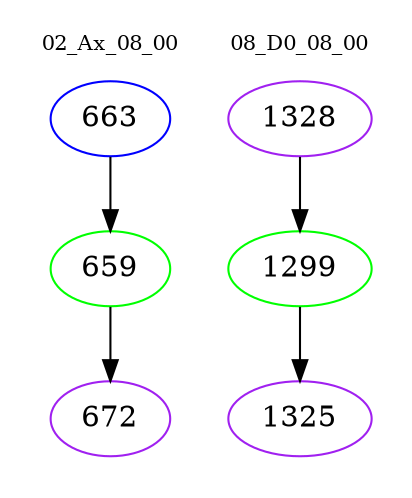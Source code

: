 digraph{
subgraph cluster_0 {
color = white
label = "02_Ax_08_00";
fontsize=10;
T0_663 [label="663", color="blue"]
T0_663 -> T0_659 [color="black"]
T0_659 [label="659", color="green"]
T0_659 -> T0_672 [color="black"]
T0_672 [label="672", color="purple"]
}
subgraph cluster_1 {
color = white
label = "08_D0_08_00";
fontsize=10;
T1_1328 [label="1328", color="purple"]
T1_1328 -> T1_1299 [color="black"]
T1_1299 [label="1299", color="green"]
T1_1299 -> T1_1325 [color="black"]
T1_1325 [label="1325", color="purple"]
}
}
